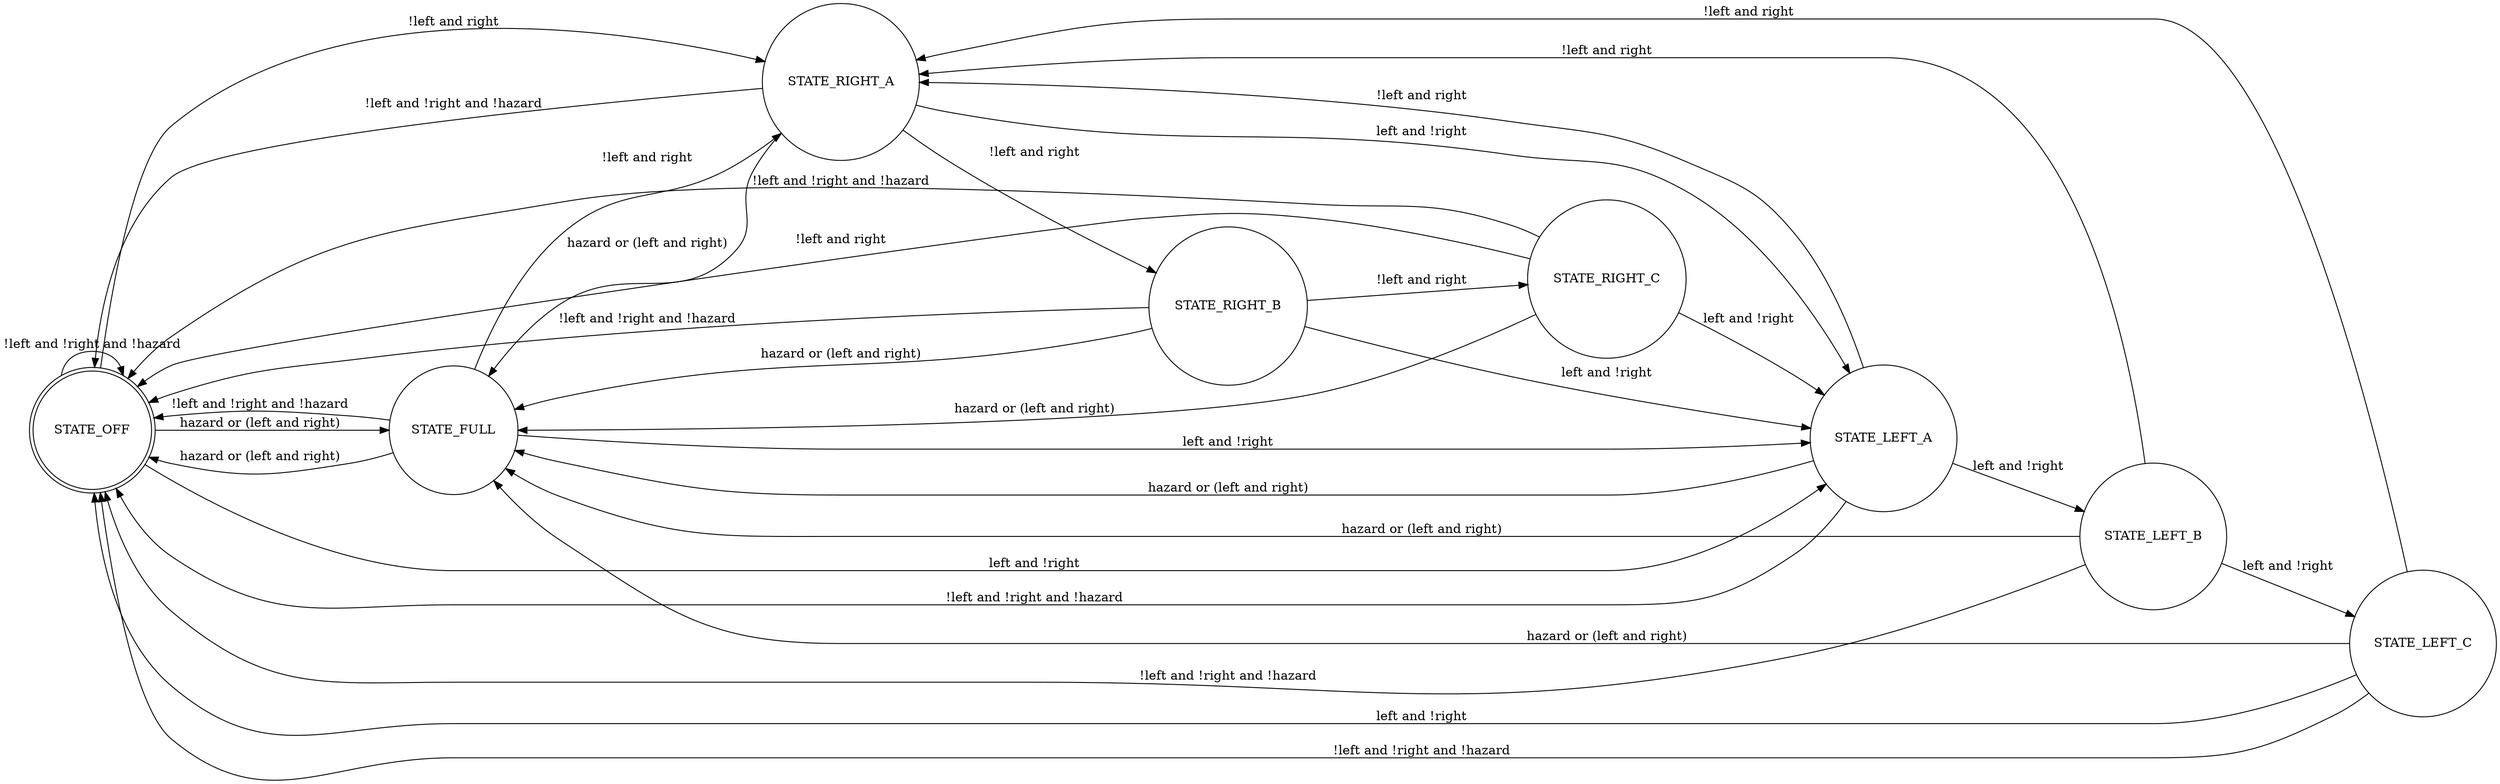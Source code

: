 digraph finite_state_machine {
  rankdir=LR;
  node [shape = doublecircle]; STATE_OFF;
  node [shape = circle];
  STATE_FULL -> STATE_OFF [ label = "hazard or (left and right)" ];
  STATE_LEFT_A -> STATE_FULL [ label = "hazard or (left and right)" ];
  STATE_LEFT_B -> STATE_FULL [ label = "hazard or (left and right)" ];
  STATE_LEFT_C -> STATE_FULL [ label = "hazard or (left and right)" ];
  STATE_RIGHT_A -> STATE_FULL [ label = "hazard or (left and right)" ];
  STATE_RIGHT_B -> STATE_FULL [ label = "hazard or (left and right)" ];
  STATE_RIGHT_C -> STATE_FULL [ label = "hazard or (left and right)" ];
  STATE_OFF -> STATE_FULL [ label = "hazard or (left and right)" ];

  STATE_FULL -> STATE_LEFT_A [ label = "left and !right" ];
  STATE_LEFT_A -> STATE_LEFT_B [ label = "left and !right" ];
  STATE_LEFT_B -> STATE_LEFT_C [ label = "left and !right" ];
  STATE_LEFT_C -> STATE_OFF [ label = "left and !right" ];
  STATE_RIGHT_A -> STATE_LEFT_A [ label = "left and !right" ];
  STATE_RIGHT_B -> STATE_LEFT_A [ label = "left and !right" ];
  STATE_RIGHT_C -> STATE_LEFT_A [ label = "left and !right" ];
  STATE_OFF -> STATE_LEFT_A [ label = "left and !right" ];

  STATE_FULL -> STATE_RIGHT_A [ label = "!left and right" ];
  STATE_LEFT_A -> STATE_RIGHT_A [ label = "!left and right" ];
  STATE_LEFT_B -> STATE_RIGHT_A [ label = "!left and right" ];
  STATE_LEFT_C -> STATE_RIGHT_A [ label = "!left and right" ];
  STATE_RIGHT_A -> STATE_RIGHT_B [ label = "!left and right" ];
  STATE_RIGHT_B -> STATE_RIGHT_C [ label = "!left and right" ];
  STATE_RIGHT_C -> STATE_OFF [ label = "!left and right" ];
  STATE_OFF -> STATE_RIGHT_A [ label = "!left and right" ];

    STATE_FULL -> STATE_OFF [ label = "!left and !right and !hazard" ];
  STATE_LEFT_A -> STATE_OFF [ label = "!left and !right and !hazard" ];
  STATE_LEFT_B -> STATE_OFF [ label = "!left and !right and !hazard" ];
  STATE_LEFT_C -> STATE_OFF [ label = "!left and !right and !hazard" ];
  STATE_RIGHT_A -> STATE_OFF [ label = "!left and !right and !hazard" ];
  STATE_RIGHT_B -> STATE_OFF [ label = "!left and !right and !hazard" ];
  STATE_RIGHT_C -> STATE_OFF [ label = "!left and !right and !hazard" ];
  STATE_OFF -> STATE_OFF [ label = "!left and !right and !hazard" ];
}